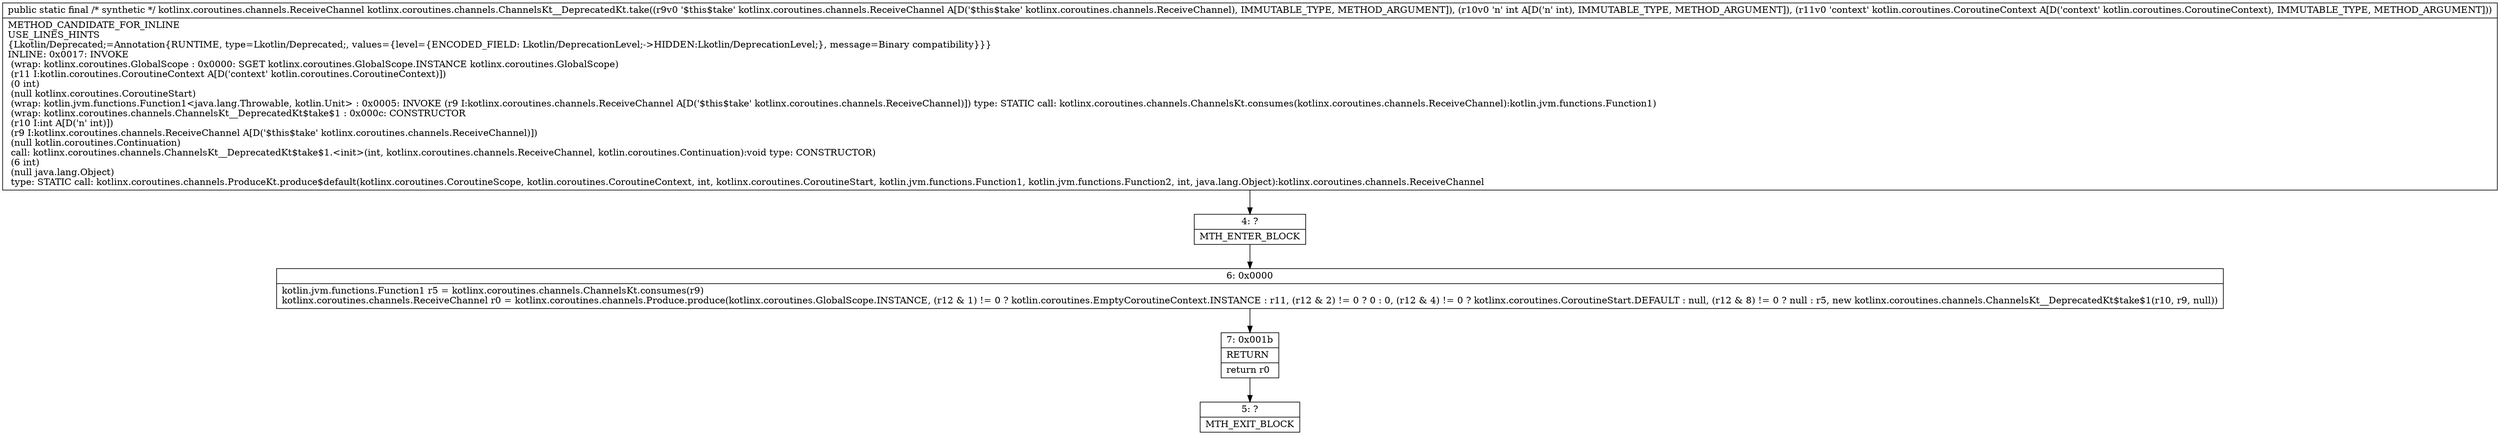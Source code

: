 digraph "CFG forkotlinx.coroutines.channels.ChannelsKt__DeprecatedKt.take(Lkotlinx\/coroutines\/channels\/ReceiveChannel;ILkotlin\/coroutines\/CoroutineContext;)Lkotlinx\/coroutines\/channels\/ReceiveChannel;" {
Node_4 [shape=record,label="{4\:\ ?|MTH_ENTER_BLOCK\l}"];
Node_6 [shape=record,label="{6\:\ 0x0000|kotlin.jvm.functions.Function1 r5 = kotlinx.coroutines.channels.ChannelsKt.consumes(r9)\lkotlinx.coroutines.channels.ReceiveChannel r0 = kotlinx.coroutines.channels.Produce.produce(kotlinx.coroutines.GlobalScope.INSTANCE, (r12 & 1) != 0 ? kotlin.coroutines.EmptyCoroutineContext.INSTANCE : r11, (r12 & 2) != 0 ? 0 : 0, (r12 & 4) != 0 ? kotlinx.coroutines.CoroutineStart.DEFAULT : null, (r12 & 8) != 0 ? null : r5, new kotlinx.coroutines.channels.ChannelsKt__DeprecatedKt$take$1(r10, r9, null))\l}"];
Node_7 [shape=record,label="{7\:\ 0x001b|RETURN\l|return r0\l}"];
Node_5 [shape=record,label="{5\:\ ?|MTH_EXIT_BLOCK\l}"];
MethodNode[shape=record,label="{public static final \/* synthetic *\/ kotlinx.coroutines.channels.ReceiveChannel kotlinx.coroutines.channels.ChannelsKt__DeprecatedKt.take((r9v0 '$this$take' kotlinx.coroutines.channels.ReceiveChannel A[D('$this$take' kotlinx.coroutines.channels.ReceiveChannel), IMMUTABLE_TYPE, METHOD_ARGUMENT]), (r10v0 'n' int A[D('n' int), IMMUTABLE_TYPE, METHOD_ARGUMENT]), (r11v0 'context' kotlin.coroutines.CoroutineContext A[D('context' kotlin.coroutines.CoroutineContext), IMMUTABLE_TYPE, METHOD_ARGUMENT]))  | METHOD_CANDIDATE_FOR_INLINE\lUSE_LINES_HINTS\l\{Lkotlin\/Deprecated;=Annotation\{RUNTIME, type=Lkotlin\/Deprecated;, values=\{level=\{ENCODED_FIELD: Lkotlin\/DeprecationLevel;\-\>HIDDEN:Lkotlin\/DeprecationLevel;\}, message=Binary compatibility\}\}\}\lINLINE: 0x0017: INVOKE  \l  (wrap: kotlinx.coroutines.GlobalScope : 0x0000: SGET   kotlinx.coroutines.GlobalScope.INSTANCE kotlinx.coroutines.GlobalScope)\l  (r11 I:kotlin.coroutines.CoroutineContext A[D('context' kotlin.coroutines.CoroutineContext)])\l  (0 int)\l  (null kotlinx.coroutines.CoroutineStart)\l  (wrap: kotlin.jvm.functions.Function1\<java.lang.Throwable, kotlin.Unit\> : 0x0005: INVOKE  (r9 I:kotlinx.coroutines.channels.ReceiveChannel A[D('$this$take' kotlinx.coroutines.channels.ReceiveChannel)]) type: STATIC call: kotlinx.coroutines.channels.ChannelsKt.consumes(kotlinx.coroutines.channels.ReceiveChannel):kotlin.jvm.functions.Function1)\l  (wrap: kotlinx.coroutines.channels.ChannelsKt__DeprecatedKt$take$1 : 0x000c: CONSTRUCTOR  \l  (r10 I:int A[D('n' int)])\l  (r9 I:kotlinx.coroutines.channels.ReceiveChannel A[D('$this$take' kotlinx.coroutines.channels.ReceiveChannel)])\l  (null kotlin.coroutines.Continuation)\l call: kotlinx.coroutines.channels.ChannelsKt__DeprecatedKt$take$1.\<init\>(int, kotlinx.coroutines.channels.ReceiveChannel, kotlin.coroutines.Continuation):void type: CONSTRUCTOR)\l  (6 int)\l  (null java.lang.Object)\l type: STATIC call: kotlinx.coroutines.channels.ProduceKt.produce$default(kotlinx.coroutines.CoroutineScope, kotlin.coroutines.CoroutineContext, int, kotlinx.coroutines.CoroutineStart, kotlin.jvm.functions.Function1, kotlin.jvm.functions.Function2, int, java.lang.Object):kotlinx.coroutines.channels.ReceiveChannel\l}"];
MethodNode -> Node_4;Node_4 -> Node_6;
Node_6 -> Node_7;
Node_7 -> Node_5;
}


